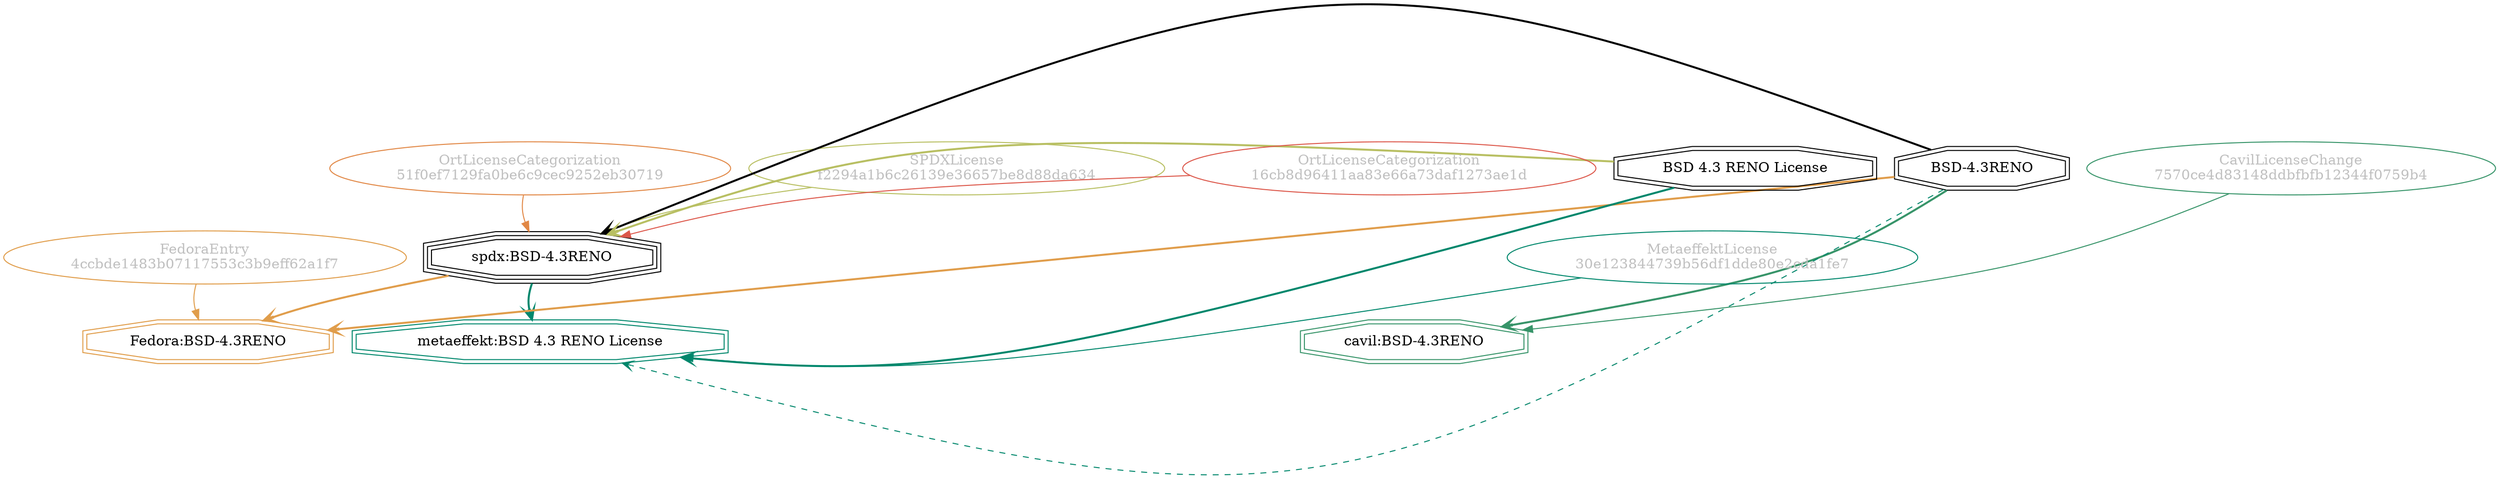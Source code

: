 strict digraph {
    node [shape=box];
    graph [splines=curved];
    550 [label="SPDXLicense\nf2294a1b6c26139e36657be8d88da634"
        ,fontcolor=gray
        ,color="#b8bf62"
        ,fillcolor="beige;1"
        ,shape=ellipse];
    551 [label="spdx:BSD-4.3RENO"
        ,shape=tripleoctagon];
    552 [label="BSD-4.3RENO"
        ,shape=doubleoctagon];
    553 [label="BSD 4.3 RENO License"
        ,shape=doubleoctagon];
    5993 [label="FedoraEntry\n4ccbde1483b07117553c3b9eff62a1f7"
         ,fontcolor=gray
         ,color="#e09d4b"
         ,fillcolor="beige;1"
         ,shape=ellipse];
    5994 [label="Fedora:BSD-4.3RENO"
         ,color="#e09d4b"
         ,shape=doubleoctagon];
    28636 [label="OrtLicenseCategorization\n16cb8d96411aa83e66a73daf1273ae1d"
          ,fontcolor=gray
          ,color="#dc574a"
          ,fillcolor="beige;1"
          ,shape=ellipse];
    35485 [label="OrtLicenseCategorization\n51f0ef7129fa0be6c9cec9252eb30719"
          ,fontcolor=gray
          ,color="#e18745"
          ,fillcolor="beige;1"
          ,shape=ellipse];
    36602 [label="CavilLicenseChange\n7570ce4d83148ddbfbfb12344f0759b4"
          ,fontcolor=gray
          ,color="#379469"
          ,fillcolor="beige;1"
          ,shape=ellipse];
    36603 [label="cavil:BSD-4.3RENO"
          ,color="#379469"
          ,shape=doubleoctagon];
    39321 [label="MetaeffektLicense\n30e123844739b56df1dde80e2cda1fe7"
          ,fontcolor=gray
          ,color="#00876c"
          ,fillcolor="beige;1"
          ,shape=ellipse];
    39322 [label="metaeffekt:BSD 4.3 RENO License"
          ,color="#00876c"
          ,shape=doubleoctagon];
    550 -> 551 [weight=0.5
               ,color="#b8bf62"];
    551 -> 5994 [style=bold
                ,arrowhead=vee
                ,weight=0.7
                ,color="#e09d4b"];
    551 -> 39322 [style=bold
                 ,arrowhead=vee
                 ,weight=0.7
                 ,color="#00876c"];
    552 -> 551 [style=bold
               ,arrowhead=vee
               ,weight=0.7];
    552 -> 5994 [style=bold
                ,arrowhead=vee
                ,weight=0.7
                ,color="#e09d4b"];
    552 -> 36603 [style=bold
                 ,arrowhead=vee
                 ,weight=0.7
                 ,color="#379469"];
    552 -> 36603 [style=bold
                 ,arrowhead=vee
                 ,weight=0.7
                 ,color="#379469"];
    552 -> 39322 [style=dashed
                 ,arrowhead=vee
                 ,weight=0.5
                 ,color="#00876c"];
    553 -> 551 [style=bold
               ,arrowhead=vee
               ,weight=0.7
               ,color="#b8bf62"];
    553 -> 39322 [style=bold
                 ,arrowhead=vee
                 ,weight=0.7
                 ,color="#00876c"];
    553 -> 39322 [style=bold
                 ,arrowhead=vee
                 ,weight=0.7
                 ,color="#00876c"];
    5993 -> 5994 [weight=0.5
                 ,color="#e09d4b"];
    28636 -> 551 [weight=0.5
                 ,color="#dc574a"];
    35485 -> 551 [weight=0.5
                 ,color="#e18745"];
    36602 -> 36603 [weight=0.5
                   ,color="#379469"];
    39321 -> 39322 [weight=0.5
                   ,color="#00876c"];
}
